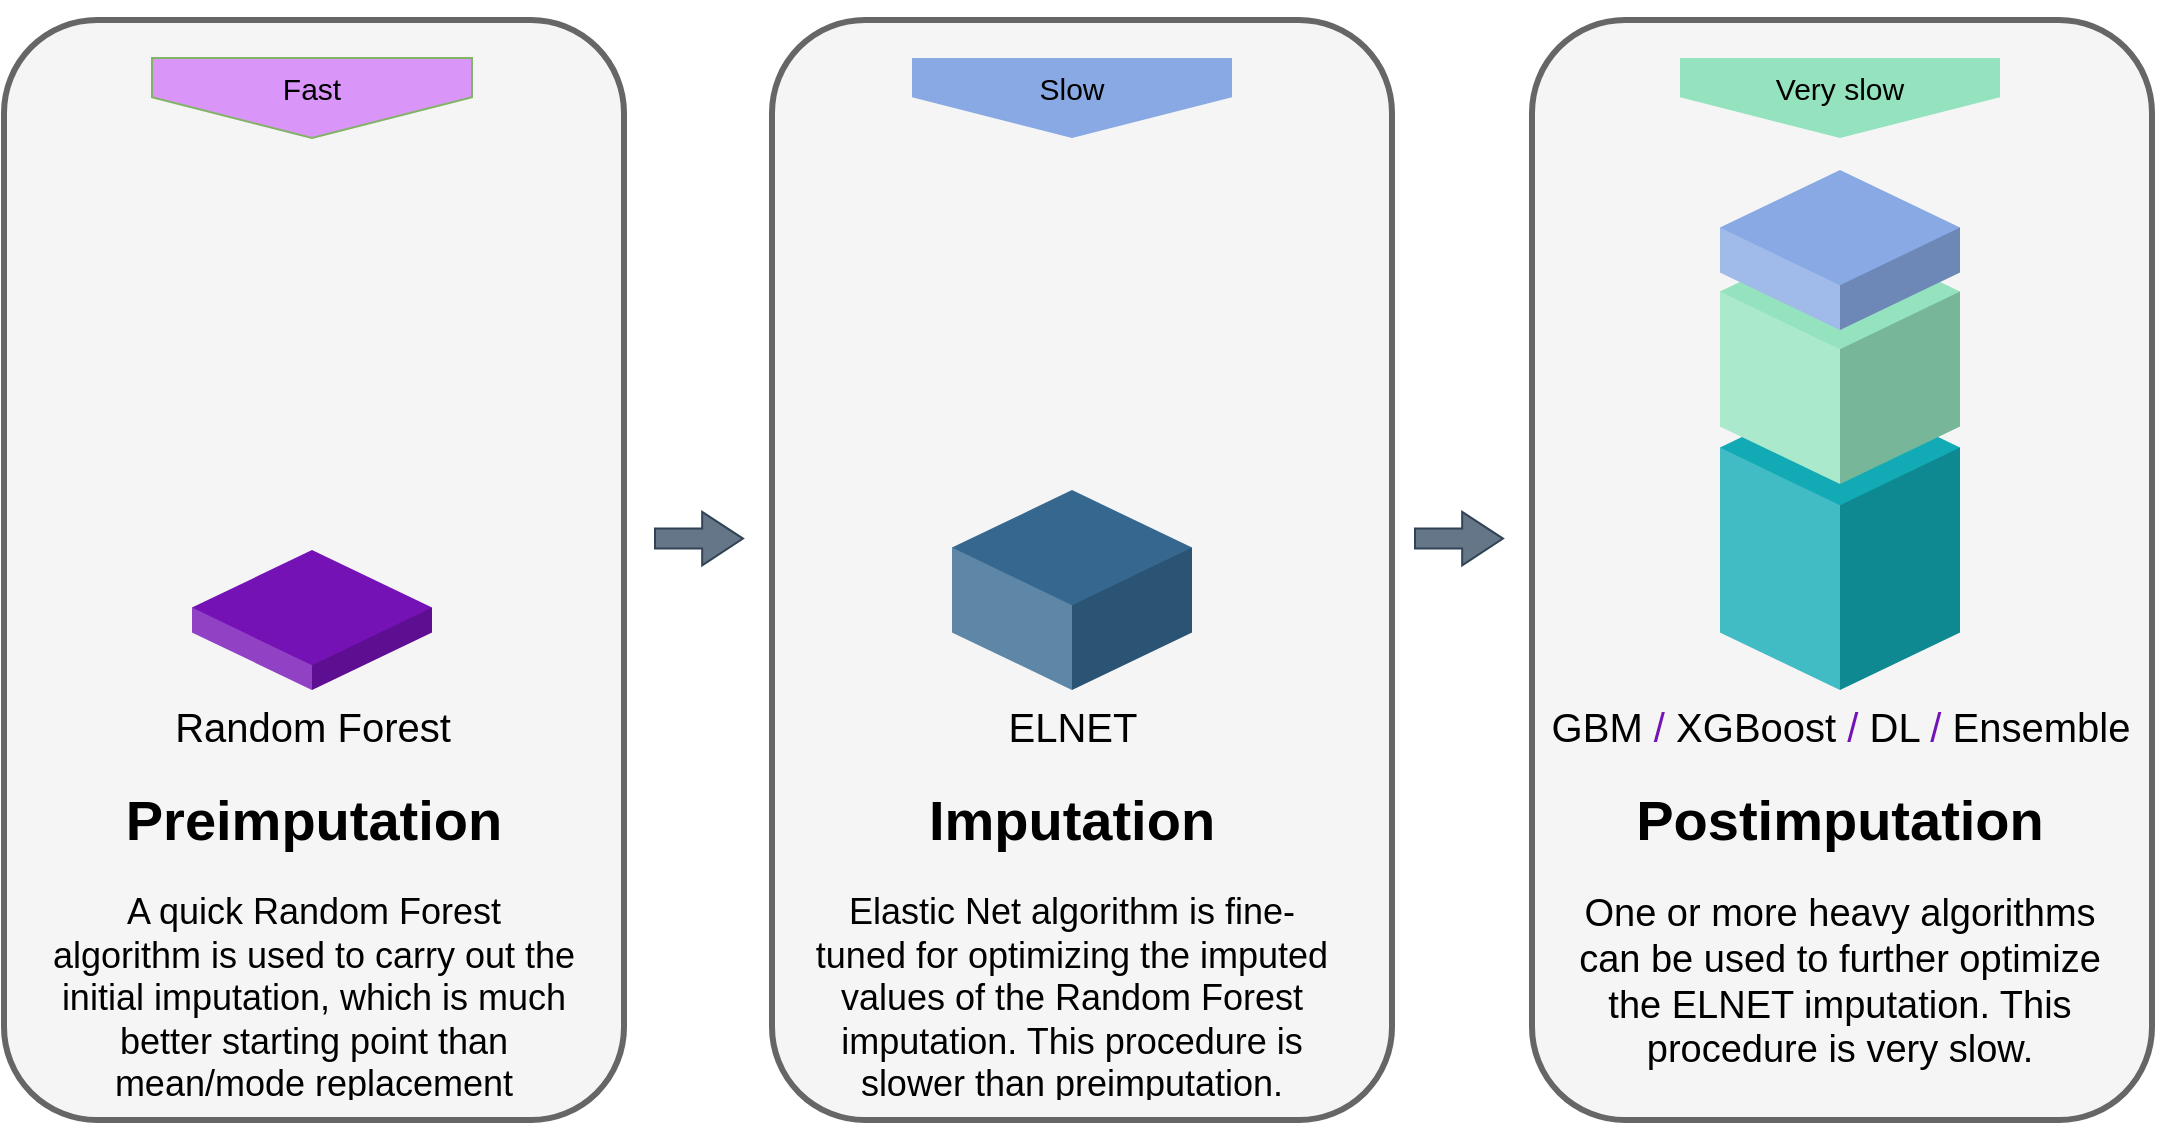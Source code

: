<mxfile version="20.2.6" type="device"><diagram name="Page-1" id="54c02804-9d69-ba3f-8aca-1021b27b8050"><mxGraphModel dx="1310" dy="772" grid="1" gridSize="10" guides="1" tooltips="1" connect="1" arrows="1" fold="1" page="1" pageScale="1" pageWidth="1100" pageHeight="850" background="none" math="0" shadow="0"><root><mxCell id="0"/><mxCell id="1" parent="0"/><mxCell id="d1PI041SB5bk-du77dhb-3" value="&lt;h1&gt;&lt;br&gt;&lt;/h1&gt;" style="text;html=1;spacing=5;spacingTop=-20;whiteSpace=wrap;overflow=hidden;strokeWidth=3;fontSize=13;align=center;rounded=1;fillColor=#f5f5f5;fontColor=#333333;strokeColor=#666666;" vertex="1" parent="1"><mxGeometry x="45" y="220" width="310" height="550" as="geometry"/></mxCell><mxCell id="7c3a617817c5cf35-8" value="Random Forest" style="verticalLabelPosition=bottom;verticalAlign=top;html=1;shape=mxgraph.infographic.shadedCube;isoAngle=15;fillColor=#7412B5;strokeColor=none;fontFamily=Helvetica;fontSize=20;align=center;strokeWidth=2;" parent="1" vertex="1"><mxGeometry x="139" y="485" width="120" height="70" as="geometry"/></mxCell><mxCell id="7c3a617817c5cf35-13" value="&lt;h1&gt;Preimputation&lt;/h1&gt;&lt;p&gt;&lt;font style=&quot;font-size: 18px;&quot;&gt;A quick Random Forest algorithm is used to carry out the initial imputation, which is much better starting point than mean/mode replacement&lt;/font&gt;&lt;/p&gt;" style="text;html=1;spacing=5;spacingTop=-20;whiteSpace=wrap;overflow=hidden;strokeWidth=2;fillColor=none;gradientColor=none;fontSize=14;align=center;" parent="1" vertex="1"><mxGeometry x="65" y="595" width="270" height="165" as="geometry"/></mxCell><mxCell id="jeCLJyGrqwr1bO78uZP9-1" value="Fast" style="shape=offPageConnector;whiteSpace=wrap;html=1;fillColor=#DA95F8;fontSize=15;size=0.509;verticalAlign=top;strokeColor=#82b366;shadow=0;rounded=0;gradientColor=none;gradientDirection=west;" vertex="1" parent="1"><mxGeometry x="119" y="239" width="160" height="40" as="geometry"/></mxCell><mxCell id="d1PI041SB5bk-du77dhb-2" value="" style="shape=flexArrow;endArrow=classic;html=1;rounded=0;fontColor=#000000;fillColor=#f5f5f5;strokeColor=#666666;endWidth=15.714;endSize=6.471;" edge="1" parent="1"><mxGeometry width="50" height="50" relative="1" as="geometry"><mxPoint x="642" y="368.0" as="sourcePoint"/><mxPoint x="712" y="368.0" as="targetPoint"/></mxGeometry></mxCell><mxCell id="jeCLJyGrqwr1bO78uZP9-6" value="" style="shape=flexArrow;endArrow=classic;html=1;rounded=0;fontColor=#000000;fillColor=#647687;strokeColor=#314354;endWidth=15.714;endSize=6.471;" edge="1" parent="1"><mxGeometry width="50" height="50" relative="1" as="geometry"><mxPoint x="370" y="479.29" as="sourcePoint"/><mxPoint x="415" y="479.29" as="targetPoint"/></mxGeometry></mxCell><mxCell id="d1PI041SB5bk-du77dhb-12" value="" style="shape=flexArrow;endArrow=classic;html=1;rounded=0;fontColor=#000000;fillColor=#647687;strokeColor=#314354;endWidth=15.714;endSize=6.471;" edge="1" parent="1"><mxGeometry width="50" height="50" relative="1" as="geometry"><mxPoint x="750" y="479.29" as="sourcePoint"/><mxPoint x="795" y="479.29" as="targetPoint"/></mxGeometry></mxCell><mxCell id="d1PI041SB5bk-du77dhb-8" value="&lt;h1&gt;&lt;br&gt;&lt;/h1&gt;" style="text;html=1;spacing=5;spacingTop=-20;whiteSpace=wrap;overflow=hidden;strokeColor=#666666;strokeWidth=3;fillColor=#f5f5f5;fontSize=13;fontColor=#333333;align=center;rounded=1;" vertex="1" parent="1"><mxGeometry x="429" y="220" width="310" height="550" as="geometry"/></mxCell><mxCell id="7c3a617817c5cf35-9" value="ELNET" style="verticalLabelPosition=bottom;verticalAlign=top;html=1;shape=mxgraph.infographic.shadedCube;isoAngle=15;fillColor=#36688F;strokeColor=none;fontFamily=Helvetica;fontSize=20;align=center;strokeWidth=2;" parent="1" vertex="1"><mxGeometry x="519" y="455.0" width="120" height="100" as="geometry"/></mxCell><mxCell id="bzk84KcBnKsnqtHeJmn7-7" value="&lt;h1&gt;Imputation&lt;/h1&gt;&lt;p&gt;&lt;font style=&quot;font-size: 18px;&quot;&gt;Elastic Net algorithm is fine-tuned for optimizing the imputed values of the Random Forest imputation. This procedure is slower than preimputation.&lt;/font&gt;&lt;/p&gt;" style="text;html=1;spacing=5;spacingTop=-20;whiteSpace=wrap;overflow=hidden;strokeWidth=2;fillColor=none;gradientColor=none;fontSize=14;align=center;" vertex="1" parent="1"><mxGeometry x="444" y="595" width="270" height="165" as="geometry"/></mxCell><mxCell id="jeCLJyGrqwr1bO78uZP9-2" value="Slow" style="shape=offPageConnector;whiteSpace=wrap;html=1;fillColor=#88A9E3;fontSize=15;fontColor=#000000;size=0.509;verticalAlign=top;strokeColor=none;gradientColor=none;gradientDirection=west;" vertex="1" parent="1"><mxGeometry x="499" y="239" width="160" height="40" as="geometry"/></mxCell><mxCell id="d1PI041SB5bk-du77dhb-4" value="&lt;h1&gt;&lt;br&gt;&lt;/h1&gt;" style="text;html=1;spacing=5;spacingTop=-20;whiteSpace=wrap;overflow=hidden;strokeColor=#666666;strokeWidth=3;fillColor=#f5f5f5;fontSize=13;fontColor=#333333;align=center;rounded=1;container=0;" vertex="1" parent="1"><mxGeometry x="809" y="220" width="310" height="550" as="geometry"/></mxCell><mxCell id="7c3a617817c5cf35-10" value="GBM &lt;font color=&quot;#7412b5&quot;&gt;/&lt;/font&gt; XGBoost &lt;font color=&quot;#7412b5&quot;&gt;/&lt;/font&gt; DL &lt;font color=&quot;#7412b5&quot;&gt;/&lt;/font&gt; Ensemble" style="verticalLabelPosition=bottom;verticalAlign=top;html=1;shape=mxgraph.infographic.shadedCube;isoAngle=15;fillColor=#12AAB5;strokeColor=none;fontFamily=Helvetica;fontSize=20;align=center;strokeWidth=2;" parent="1" vertex="1"><mxGeometry x="903" y="405.0" width="120" height="150" as="geometry"/></mxCell><mxCell id="7c3a617817c5cf35-4" value="" style="verticalLabelPosition=bottom;verticalAlign=top;html=1;shape=mxgraph.infographic.shadedCube;isoAngle=15;fillColor=#94E3BE;strokeColor=none;fontFamily=Helvetica;fontSize=20;align=center;strokeWidth=2;fillStyle=auto;" parent="1" vertex="1"><mxGeometry x="903" y="327" width="120" height="125" as="geometry"/></mxCell><mxCell id="7c3a617817c5cf35-7" value="" style="verticalLabelPosition=bottom;verticalAlign=top;html=1;shape=mxgraph.infographic.shadedCube;isoAngle=15;fillColor=#88A9E3;strokeColor=none;fontFamily=Helvetica;fontSize=20;align=center;strokeWidth=2;" parent="1" vertex="1"><mxGeometry x="903" y="295" width="120" height="80" as="geometry"/></mxCell><mxCell id="bzk84KcBnKsnqtHeJmn7-8" value="&lt;h1&gt;Postimputation&lt;/h1&gt;&lt;p&gt;&lt;font style=&quot;font-size: 19px;&quot;&gt;One or more heavy algorithms can be used to further optimize the ELNET imputation. This procedure is very slow.&lt;/font&gt;&lt;/p&gt;" style="text;html=1;spacing=5;spacingTop=-20;whiteSpace=wrap;overflow=hidden;strokeWidth=2;fillColor=none;gradientColor=none;fontSize=14;align=center;" vertex="1" parent="1"><mxGeometry x="828" y="595" width="270" height="165" as="geometry"/></mxCell><mxCell id="jeCLJyGrqwr1bO78uZP9-3" value="Very slow" style="shape=offPageConnector;whiteSpace=wrap;html=1;fillColor=#94E3BE;fontSize=15;fontColor=#000000;size=0.509;verticalAlign=top;strokeColor=none;" vertex="1" parent="1"><mxGeometry x="883" y="239" width="160" height="40" as="geometry"/></mxCell></root></mxGraphModel></diagram></mxfile>